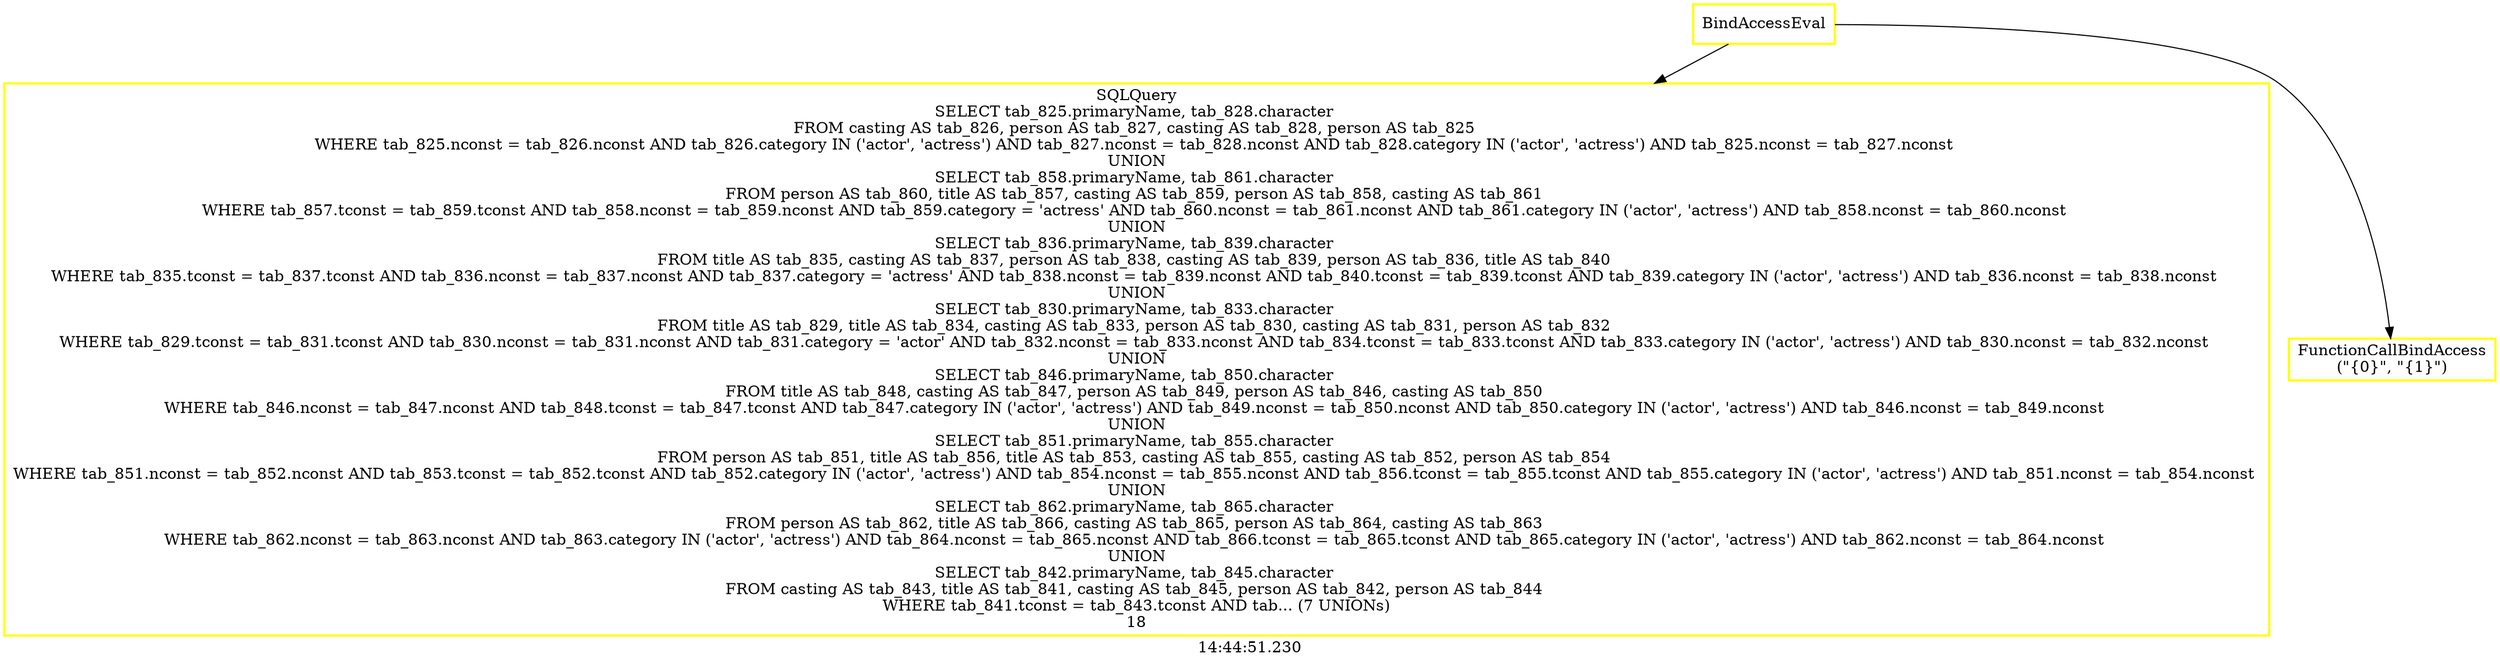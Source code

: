 digraph  g{ graph[label = "14:44:51.230"]
node [shape=rectangle, color=black, fontcolor=black, style=bold] edge [color=black] 0 [label="BindAccessEval", color = yellow] ; 
1 [label="SQLQuery
SELECT tab_825.primaryName, tab_828.character 
FROM casting AS tab_826, person AS tab_827, casting AS tab_828, person AS tab_825 
WHERE tab_825.nconst = tab_826.nconst AND tab_826.category IN ('actor', 'actress') AND tab_827.nconst = tab_828.nconst AND tab_828.category IN ('actor', 'actress') AND tab_825.nconst = tab_827.nconst 
UNION
SELECT tab_858.primaryName, tab_861.character 
FROM person AS tab_860, title AS tab_857, casting AS tab_859, person AS tab_858, casting AS tab_861 
WHERE tab_857.tconst = tab_859.tconst AND tab_858.nconst = tab_859.nconst AND tab_859.category = 'actress' AND tab_860.nconst = tab_861.nconst AND tab_861.category IN ('actor', 'actress') AND tab_858.nconst = tab_860.nconst 
UNION
SELECT tab_836.primaryName, tab_839.character 
FROM title AS tab_835, casting AS tab_837, person AS tab_838, casting AS tab_839, person AS tab_836, title AS tab_840 
WHERE tab_835.tconst = tab_837.tconst AND tab_836.nconst = tab_837.nconst AND tab_837.category = 'actress' AND tab_838.nconst = tab_839.nconst AND tab_840.tconst = tab_839.tconst AND tab_839.category IN ('actor', 'actress') AND tab_836.nconst = tab_838.nconst 
UNION
SELECT tab_830.primaryName, tab_833.character 
FROM title AS tab_829, title AS tab_834, casting AS tab_833, person AS tab_830, casting AS tab_831, person AS tab_832 
WHERE tab_829.tconst = tab_831.tconst AND tab_830.nconst = tab_831.nconst AND tab_831.category = 'actor' AND tab_832.nconst = tab_833.nconst AND tab_834.tconst = tab_833.tconst AND tab_833.category IN ('actor', 'actress') AND tab_830.nconst = tab_832.nconst 
UNION
SELECT tab_846.primaryName, tab_850.character 
FROM title AS tab_848, casting AS tab_847, person AS tab_849, person AS tab_846, casting AS tab_850 
WHERE tab_846.nconst = tab_847.nconst AND tab_848.tconst = tab_847.tconst AND tab_847.category IN ('actor', 'actress') AND tab_849.nconst = tab_850.nconst AND tab_850.category IN ('actor', 'actress') AND tab_846.nconst = tab_849.nconst 
UNION
SELECT tab_851.primaryName, tab_855.character 
FROM person AS tab_851, title AS tab_856, title AS tab_853, casting AS tab_855, casting AS tab_852, person AS tab_854 
WHERE tab_851.nconst = tab_852.nconst AND tab_853.tconst = tab_852.tconst AND tab_852.category IN ('actor', 'actress') AND tab_854.nconst = tab_855.nconst AND tab_856.tconst = tab_855.tconst AND tab_855.category IN ('actor', 'actress') AND tab_851.nconst = tab_854.nconst 
UNION
SELECT tab_862.primaryName, tab_865.character 
FROM person AS tab_862, title AS tab_866, casting AS tab_865, person AS tab_864, casting AS tab_863 
WHERE tab_862.nconst = tab_863.nconst AND tab_863.category IN ('actor', 'actress') AND tab_864.nconst = tab_865.nconst AND tab_866.tconst = tab_865.tconst AND tab_865.category IN ('actor', 'actress') AND tab_862.nconst = tab_864.nconst 
UNION
SELECT tab_842.primaryName, tab_845.character 
FROM casting AS tab_843, title AS tab_841, casting AS tab_845, person AS tab_842, person AS tab_844 
WHERE tab_841.tconst = tab_843.tconst AND tab... (7 UNIONs)
18", color = yellow] ; 
0 -> 1 ; 
2 [label="FunctionCallBindAccess
(\"{0}\", \"{1}\")", color = yellow] ; 
0 -> 2 ; 
}


